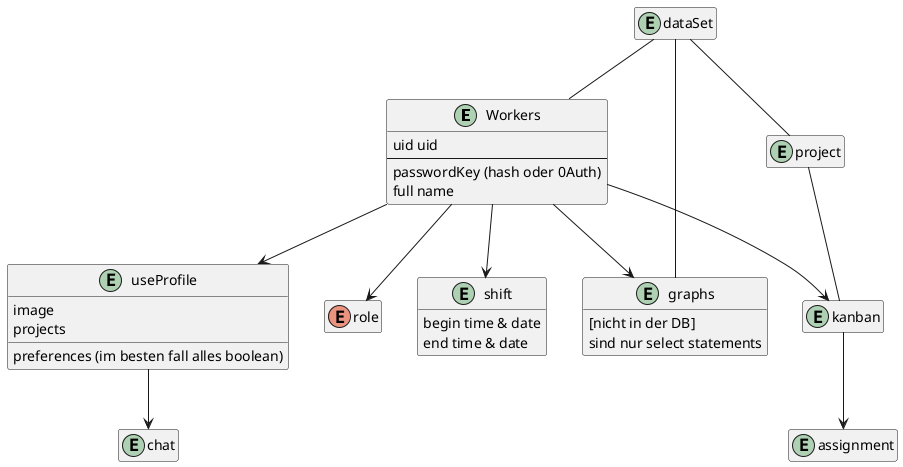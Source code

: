@startuml
hide empty methods
hide empty attributes

'website
'mit java backend
'postgresql db

entity Workers {
uid uid
--
passwordKey (hash oder 0Auth)
full name
}

entity useProfile {
image
preferences (im besten fall alles boolean)
projects
}

enum role {}
entity project {}
entity shift {
begin time & date
end time & date
}
'worker time
entity dataSet {}
'here all classes will be combined
'to create the dataset for the graphs

entity graphs {
     [nicht in der DB]
sind nur select statements
}
'graph select statements, for either user or manager

entity assignment {}
'which projects a worker works on and their duties in said project

entity kanban {}

entity chat {}


'connections
Workers --> useProfile
Workers --> graphs
Workers --> kanban
Workers --> role
useProfile --> chat
Workers --> shift

dataSet -- project
dataSet -- graphs
dataSet -- Workers
project -- kanban

kanban --> assignment
@enduml